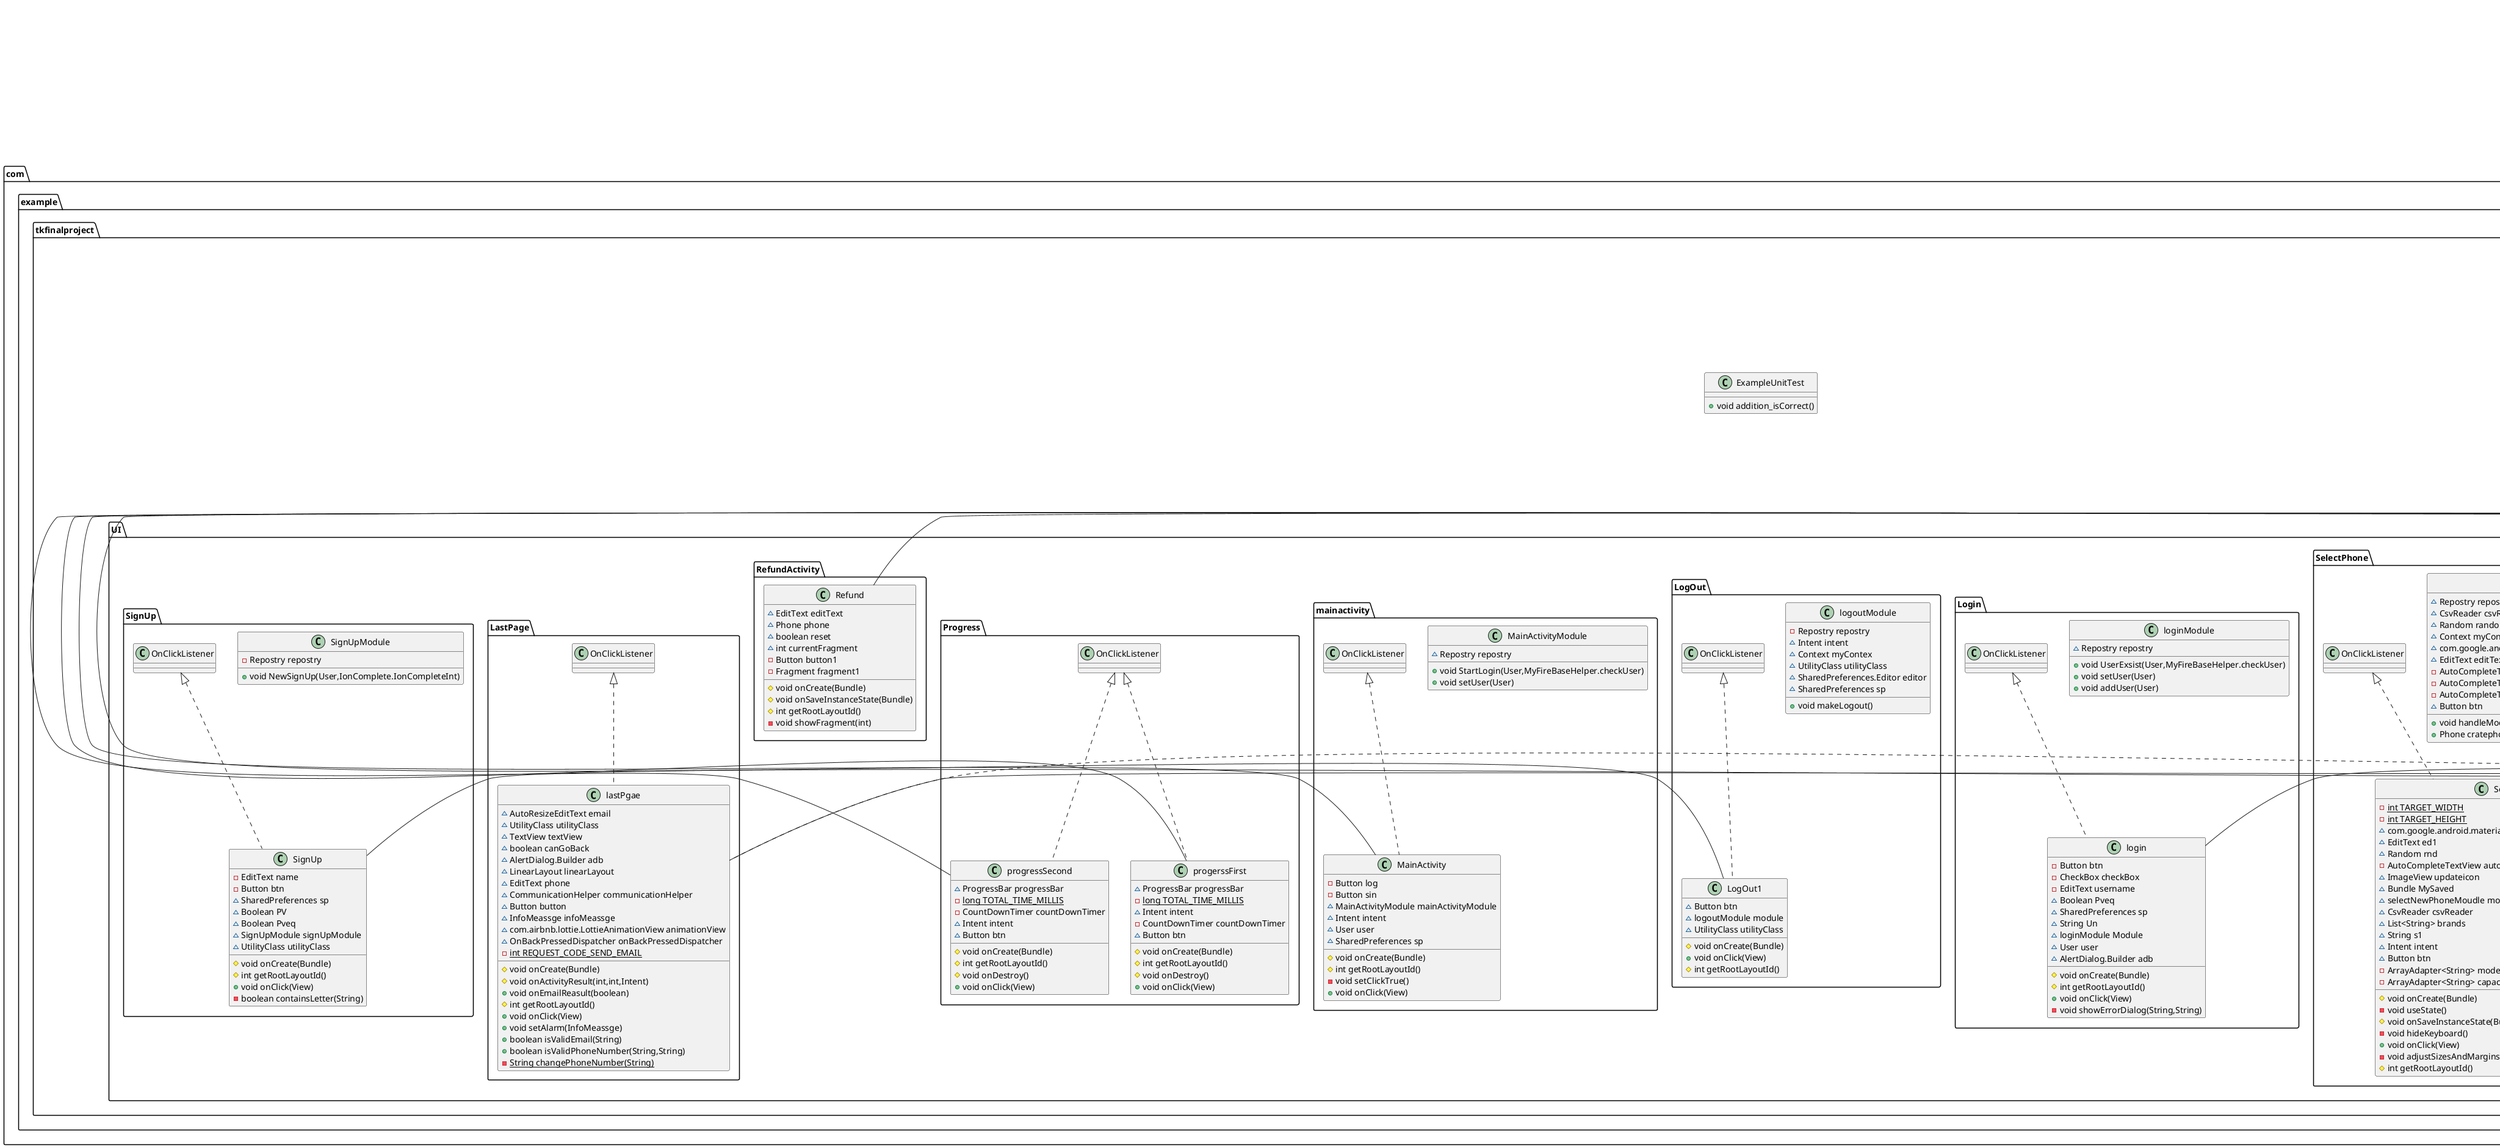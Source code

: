 @startuml
interface com.example.tkfinalproject.Utility.IonComplete {
~ void onCompleteBool(boolean)
}

interface com.example.tkfinalproject.Utility.IonComplete$IonCompleteInt {
~ void onCompleteInt(int)
}

interface com.example.tkfinalproject.Utility.IonComplete$IonCompleteUser {
~ void onCompleteUser(User)
}

class com.example.tkfinalproject.Utility.LocaleHelper {
+ {static} void setLocale(Context,String)
}

class com.example.tkfinalproject.DB.MyFireBaseHelper {
~ FirebaseDatabase database
~ DatabaseReference reference
~ Boolean finishd
~ Boolean dontStooped
~ Context myContext
~ UtilityClass utilityClass
~ ExecutorService executorService
~ ConnectivityListener connectivityListener
~ AtomicBoolean isConnected
- Future<?> currentTask
- void stopCurrentTask()
+ void addUser(User,IonComplete)
+ void update(User,User,IonComplete)
+ void remove(User,IonComplete)
+ void userNameExsIts(String,checkUser)
+ void userExsits(User,checkUser)
+ void getUserByName(String,IonComplete.IonCompleteUser)
+ void destroy()
}


interface com.example.tkfinalproject.DB.MyFireBaseHelper$checkUser {
~ void onCheckedUser(boolean)
}

class com.example.tkfinalproject.UI.SelectPhone.selectNewPhoneMoudle {
~ Repostry repostry
~ CsvReader csvReader
~ Random random
~ Context myContext
~ com.google.android.material.textfield.TextInputLayout inputModel
~ EditText editText
- AutoCompleteTextView autoCompleteBrand
- AutoCompleteTextView autoCompleteModel
- AutoCompleteTextView autoCompleteCapacity
~ Button btn
+ void handleModelTextChanged(String,String,int)
+ Phone cratephoneobj()
}


class com.example.tkfinalproject.Utility.TwilioSMS {
- {static} String ACCOUNT_SID
- {static} String AUTH_TOKEN
- {static} String TWILIO_PHONE_NUMBER
+ {static} void sendSMS(String,String)
}


class com.example.tkfinalproject.UI.Login.login {
- Button btn
- CheckBox checkBox
- EditText username
~ Boolean Pveq
~ SharedPreferences sp
~ String Un
~ loginModule Module
~ User user
~ AlertDialog.Builder adb
# void onCreate(Bundle)
# int getRootLayoutId()
+ void onClick(View)
- void showErrorDialog(String,String)
}


abstract class com.example.tkfinalproject.Utility.BaseActivity {
- {static} int TARGET_WIDTH
- {static} int TARGET_HEIGHT
~ float heightScaleFactor
~ float widthScaleFactor
- ViewGroup mainContent
+ void setContentView(int)
# void onCreate(Bundle)
# void showLoadingOverlay()
+ void hideLoadingOverlay()
- void setViewsEnabled(ViewGroup,boolean)
# void onResume()
# void onDestroy()
# void onPause()
# {abstract}int getRootLayoutId()
- void adjustSizesAndMargins(float,float,View)
}


class com.example.tkfinalproject.UI.FirstPage.FirstPage {
~ ImageView updateicon
~ Intent intent
~ Button btn
# void onCreate(Bundle)
# int getRootLayoutId()
+ void onClick(View)
}


class com.example.tkfinalproject.UI.Fragments.cancelFragment {
- {static} String ARG_PARAM1
- {static} String ARG_PARAM2
~ Button button
- String mParam1
- String mParam2
+ {static} cancelFragment newInstance(String,String)
+ void onCreate(Bundle)
+ View onCreateView(LayoutInflater,ViewGroup,Bundle)
+ void onClick(View)
}


class com.example.tkfinalproject.UI.SelectPhone.SelectNewPhone {
- {static} int TARGET_WIDTH
- {static} int TARGET_HEIGHT
~ com.google.android.material.textfield.TextInputLayout inputModel
~ EditText ed1
~ Random rnd
- AutoCompleteTextView autoCompleteBrand
~ ImageView updateicon
~ Bundle MySaved
~ selectNewPhoneMoudle moudle
~ CsvReader csvReader
~ List<String> brands
~ String s1
~ Intent intent
~ Button btn
- ArrayAdapter<String> modelAdapter
- ArrayAdapter<String> capacityAdapter
# void onCreate(Bundle)
- void useState()
# void onSaveInstanceState(Bundle)
- void hideKeyboard()
+ void onClick(View)
- void adjustSizesAndMargins(float,float)
# int getRootLayoutId()
}


class com.example.tkfinalproject.UI.UpdateUser.UpdateUserMoudle {
- Repostry repostry
- Context myContext
- AlertDialog.Builder adb
- User user
- SharedPreferences.Editor editor
- Intent intent
+ void showdata(EditText,EditText,Button,Button)
+ void setUser(EditText,EditText)
+ void updateUser(EditText,EditText,IonComplete.IonCompleteInt)
+ void deleteUser(EditText,EditText)
}


class com.example.tkfinalproject.UI.LogOut.logoutModule {
- Repostry repostry
~ Intent intent
~ Context myContex
~ UtilityClass utilityClass
~ SharedPreferences.Editor editor
~ SharedPreferences sp
+ void makeLogout()
}


class com.example.tkfinalproject.UI.Fragments.creditCard {
- {static} String ARG_PARAM1
- {static} String ARG_PARAM2
~ UtilityClass utilityClass
~ Button btn
~ CardForm cardForm
~ Phone phone
- String mParam1
- String mParam2
+ {static} creditCard newInstance(String,String)
+ void onCreate(Bundle)
+ View onCreateView(LayoutInflater,ViewGroup,Bundle)
+ void onClick(View)
}


class com.example.tkfinalproject.UI.mainactivity.MainActivity {
- Button log
- Button sin
~ MainActivityModule mainActivityModule
~ Intent intent
~ User user
~ SharedPreferences sp
# void onCreate(Bundle)
# int getRootLayoutId()
- void setClickTrue()
+ void onClick(View)
}


class com.example.tkfinalproject.RePostry.User {
- String username
- String pass
+ String getUsername()
+ void setUsername(String)
+ String getPass()
}


class com.example.tkfinalproject.UI.Progress.progressSecond {
~ ProgressBar progressBar
- {static} long TOTAL_TIME_MILLIS
- CountDownTimer countDownTimer
~ Intent intent
~ Button btn
# void onCreate(Bundle)
# int getRootLayoutId()
# void onDestroy()
+ void onClick(View)
}


class com.example.tkfinalproject.UI.RefundActivity.Refund {
~ EditText editText
~ Phone phone
~ boolean reset
~ int currentFragment
- Button button1
- Fragment fragment1
# void onCreate(Bundle)
# void onSaveInstanceState(Bundle)
# int getRootLayoutId()
- void showFragment(int)
}


class com.example.tkfinalproject.Utility.AutoResizeEditText {
- {static} float MIN_TEXT_SIZE_SP
- {static} float MAX_TEXT_SIZE_SP
- {static} int TARGET_HEIGHT
~ float heightScaleFactor
- float minTextSizePx
- float maxTextSizePx
- void init(Context)
- void resizeText(char)
- void resizeText()
- float convertSpToPixels(float,Context)
# void onSizeChanged(int,int,int,int)
}


class com.example.tkfinalproject.UI.Progress.progerssFirst {
~ ProgressBar progressBar
- {static} long TOTAL_TIME_MILLIS
~ Intent intent
- CountDownTimer countDownTimer
~ Button btn
# void onCreate(Bundle)
# int getRootLayoutId()
# void onDestroy()
+ void onClick(View)
}


interface com.example.tkfinalproject.Utility.EmailCallback {
~ void onEmailReasult(boolean)
}

class com.example.tkfinalproject.Utility.ConnectivityListener {
- ConnectivityManager connectivityManager
- ConnectivityManager.NetworkCallback networkCallback
- TelephonyManager telephonyManager
- BroadcastReceiver networkReceiver
# void onActive()
# void onInactive()
- ConnectivityManager.NetworkCallback getNetworkCallback()
+ void stopObserving()
- void updateConnection()
+ boolean isConnected()
- boolean hasSignal()
}


class com.example.tkfinalproject.Utility.basefragment {
- {static} int TARGET_WIDTH
- {static} int TARGET_HEIGHT
# void ajustdsize(Activity,View)
- void adjustSizesAndMargins(float,float,View)
}


class com.example.tkfinalproject.DB.MyDataBaseHelper {
~ UtilityClass utilityClass
- {static} String DATABASE_NAME
- {static} int DATABASE_VERSION
- {static} String TABLE_NAME
- {static} String COLUMN_ID
- {static} String COLUMN_UserName
- {static} String COLUMN_PassWord
- String str
+ void onCreate(SQLiteDatabase)
+ void onUpgrade(SQLiteDatabase,int,int)
+ boolean AddUser(User)
- String idByName(String)
+ boolean uptadePass(User)
+ boolean removeUser(User)
+ boolean DoesUserNameExisit(String)
}


class com.example.tkfinalproject.UI.SignUp.SignUpModule {
- Repostry repostry
+ void NewSignUp(User,IonComplete.IonCompleteInt)
}


class com.example.tkfinalproject.RePostry.Repostry {
- MyDataBaseHelper myDatabaseHelper
- MyFireBaseHelper fireBaseHelper
- Context myContext
- {static} User currentUser
+ void setCurrentData(IonComplete)
+ User getCurrentUser()
+ void setCurrentUser(User)
+ void RNewSignUp(User,IonComplete.IonCompleteInt)
+ void updatedata(User,IonComplete.IonCompleteInt)
+ void doesUserNameExisit(String,MyFireBaseHelper.checkUser)
+ void IsExisit(String,String,MyFireBaseHelper.checkUser)
+ void addDbUser(User)
+ void removeUser(User,IonComplete)
}


class com.example.tkfinalproject.UI.Fragments.firstFragment {
- {static} String ARG_PARAM1
- {static} String ARG_PARAM2
~ EditText editText
~ Intent intent
~ Phone phone
- String mParam1
- String mParam2
+ {static} firstFragment newInstance(String,String)
+ void onCreate(Bundle)
+ View onCreateView(LayoutInflater,ViewGroup,Bundle)
}


class com.example.tkfinalproject.UI.UpdateUser.UpdateUser {
- EditText editTextName
- Intent intent
- Button Update
- UpdateUserMoudle moudle
- UtilityClass utilityClass
- SharedPreferences sp
- AlertDialog.Builder adb
- User user
# void onCreate(Bundle)
# int getRootLayoutId()
- void showalert(String,String)
- void showalert(String,String,Intent)
+ void onClick(View)
- void handleUpdate()
- void handleDelete()
- void resetButtons()
- boolean containsLetter(String)
}


class com.example.tkfinalproject.Utility.CsvReader {
~ Context mycontext
~ UtilityClass utilityClass
+ List<String> getDistinctBrands(Context)
+ List<String> getModelsByBrand(Context,String)
+ List<String> getCapcity(Context,String,String)
+ String getprice1(Context,String,String,String)
+ String getpriceByCode(Context,String,String,String,int)
}


class com.example.tkfinalproject.Utility.CommunicationHelper {
- {static} int REQUEST_CODE_SEND_EMAIL
~ UtilityClass utilityClass
+ {static} void sendEmail(Activity,String[],InfoMeassge)
+ void sendSms(String,InfoMeassge)
}


class com.example.tkfinalproject.UI.Fragments.cashfragment {
- {static} String ARG_PARAM1
- {static} String ARG_PARAM2
~ Button btn
~ Phone phone
- String mParam1
- String mParam2
+ {static} cashfragment newInstance(String,String)
+ void onCreate(Bundle)
+ View onCreateView(LayoutInflater,ViewGroup,Bundle)
+ void onClick(View)
}


class com.example.tkfinalproject.UI.LastPage.lastPgae {
~ AutoResizeEditText email
~ UtilityClass utilityClass
~ TextView textView
~ boolean canGoBack
~ AlertDialog.Builder adb
~ LinearLayout linearLayout
~ EditText phone
~ CommunicationHelper communicationHelper
~ Button button
~ InfoMeassge infoMeassge
~ com.airbnb.lottie.LottieAnimationView animationView
~ OnBackPressedDispatcher onBackPressedDispatcher
- {static} int REQUEST_CODE_SEND_EMAIL
# void onCreate(Bundle)
# void onActivityResult(int,int,Intent)
+ void onEmailReasult(boolean)
# int getRootLayoutId()
+ void onClick(View)
+ void setAlarm(InfoMeassge)
+ boolean isValidEmail(String)
+ boolean isValidPhoneNumber(String,String)
- {static} String changePhoneNumber(String)
}


class com.example.tkfinalproject.ExampleInstrumentedTest {
+ void useAppContext()
}

class com.example.tkfinalproject.Utility.InfoMeassge {
~ String name
~ Phone phone
~ String Method
~ Repostry repostry
+ String getName()
+ String getMethod()
+ Phone getPhone()
}


class com.example.tkfinalproject.UI.mainactivity.MainActivityModule {
~ Repostry repostry
+ void StartLogin(User,MyFireBaseHelper.checkUser)
+ void setUser(User)
}


class com.example.tkfinalproject.Utility.Phone {
~ int code
~ String amount
~ String currentPhone
~ String stauts
+ String getCurrentPhone()
+ void setCurrentPhone(String)
+ int getCode()
+ void setCode(int)
+ String getAmount()
+ void setAmount(String)
+ String getStauts()
+ void setStauts(String)
}


class com.example.tkfinalproject.UI.LogOut.LogOut1 {
~ Button btn
~ logoutModule module
~ UtilityClass utilityClass
# void onCreate(Bundle)
+ void onClick(View)
# int getRootLayoutId()
}


class com.example.tkfinalproject.UI.SignUp.SignUp {
- EditText name
- Button btn
~ SharedPreferences sp
~ Boolean PV
~ Boolean Pveq
~ SignUpModule signUpModule
~ UtilityClass utilityClass
# void onCreate(Bundle)
# int getRootLayoutId()
+ void onClick(View)
- boolean containsLetter(String)
}


class com.example.tkfinalproject.ExampleUnitTest {
+ void addition_isCorrect()
}

class com.example.tkfinalproject.Utility.UtilityClass {
~ Context Mycontext
~ AlertDialog.Builder adb
+ Boolean isConected()
+ void showAlertExp()
+ void showAlertInternet()
+ void showAlertEmail()
+ void showAlertPhoneNumber()
}


class com.example.tkfinalproject.Utility.AlarmReceiver {
+ void onReceive(Context,Intent)
}

class com.example.tkfinalproject.UI.Login.loginModule {
~ Repostry repostry
+ void UserExsist(User,MyFireBaseHelper.checkUser)
+ void setUser(User)
+ void addUser(User)
}




com.example.tkfinalproject.Utility.IonComplete +.. com.example.tkfinalproject.Utility.IonComplete$IonCompleteInt
com.example.tkfinalproject.Utility.IonComplete +.. com.example.tkfinalproject.Utility.IonComplete$IonCompleteUser
com.example.tkfinalproject.DB.MyFireBaseHelper +.. com.example.tkfinalproject.DB.MyFireBaseHelper$checkUser
com.example.tkfinalproject.UI.Login.OnClickListener <|.. com.example.tkfinalproject.UI.Login.login
com.example.tkfinalproject.Utility.BaseActivity <|-- com.example.tkfinalproject.UI.Login.login
androidx.appcompat.app.AppCompatActivity <|-- com.example.tkfinalproject.Utility.BaseActivity
com.example.tkfinalproject.UI.FirstPage.OnClickListener <|.. com.example.tkfinalproject.UI.FirstPage.FirstPage
com.example.tkfinalproject.Utility.BaseActivity <|-- com.example.tkfinalproject.UI.FirstPage.FirstPage
com.example.tkfinalproject.UI.Fragments.OnClickListener <|.. com.example.tkfinalproject.UI.Fragments.cancelFragment
com.example.tkfinalproject.Utility.basefragment <|-- com.example.tkfinalproject.UI.Fragments.cancelFragment
com.example.tkfinalproject.UI.SelectPhone.OnClickListener <|.. com.example.tkfinalproject.UI.SelectPhone.SelectNewPhone
com.example.tkfinalproject.Utility.BaseActivity <|-- com.example.tkfinalproject.UI.SelectPhone.SelectNewPhone
com.example.tkfinalproject.UI.Fragments.OnClickListener <|.. com.example.tkfinalproject.UI.Fragments.creditCard
com.example.tkfinalproject.Utility.basefragment <|-- com.example.tkfinalproject.UI.Fragments.creditCard
com.example.tkfinalproject.UI.mainactivity.OnClickListener <|.. com.example.tkfinalproject.UI.mainactivity.MainActivity
com.example.tkfinalproject.Utility.BaseActivity <|-- com.example.tkfinalproject.UI.mainactivity.MainActivity
com.example.tkfinalproject.UI.Progress.OnClickListener <|.. com.example.tkfinalproject.UI.Progress.progressSecond
com.example.tkfinalproject.Utility.BaseActivity <|-- com.example.tkfinalproject.UI.Progress.progressSecond
com.example.tkfinalproject.Utility.BaseActivity <|-- com.example.tkfinalproject.UI.RefundActivity.Refund
androidx.appcompat.widget.AppCompatEditText <|-- com.example.tkfinalproject.Utility.AutoResizeEditText
com.example.tkfinalproject.UI.Progress.OnClickListener <|.. com.example.tkfinalproject.UI.Progress.progerssFirst
com.example.tkfinalproject.Utility.BaseActivity <|-- com.example.tkfinalproject.UI.Progress.progerssFirst
androidx.lifecycle.LiveData <|-- com.example.tkfinalproject.Utility.ConnectivityListener
androidx.fragment.app.Fragment <|-- com.example.tkfinalproject.Utility.basefragment
android.database.sqlite.SQLiteOpenHelper <|-- com.example.tkfinalproject.DB.MyDataBaseHelper
com.example.tkfinalproject.Utility.basefragment <|-- com.example.tkfinalproject.UI.Fragments.firstFragment
com.example.tkfinalproject.UI.UpdateUser.OnClickListener <|.. com.example.tkfinalproject.UI.UpdateUser.UpdateUser
com.example.tkfinalproject.Utility.BaseActivity <|-- com.example.tkfinalproject.UI.UpdateUser.UpdateUser
com.example.tkfinalproject.UI.Fragments.OnClickListener <|.. com.example.tkfinalproject.UI.Fragments.cashfragment
com.example.tkfinalproject.Utility.basefragment <|-- com.example.tkfinalproject.UI.Fragments.cashfragment
com.example.tkfinalproject.UI.LastPage.OnClickListener <|.. com.example.tkfinalproject.UI.LastPage.lastPgae
com.example.tkfinalproject.Utility.EmailCallback <|.. com.example.tkfinalproject.UI.LastPage.lastPgae
com.example.tkfinalproject.Utility.BaseActivity <|-- com.example.tkfinalproject.UI.LastPage.lastPgae
java.io.Serializable <|.. com.example.tkfinalproject.Utility.Phone
com.example.tkfinalproject.UI.LogOut.OnClickListener <|.. com.example.tkfinalproject.UI.LogOut.LogOut1
com.example.tkfinalproject.Utility.BaseActivity <|-- com.example.tkfinalproject.UI.LogOut.LogOut1
com.example.tkfinalproject.UI.SignUp.OnClickListener <|.. com.example.tkfinalproject.UI.SignUp.SignUp
com.example.tkfinalproject.Utility.BaseActivity <|-- com.example.tkfinalproject.UI.SignUp.SignUp
android.content.BroadcastReceiver <|-- com.example.tkfinalproject.Utility.AlarmReceiver
@enduml